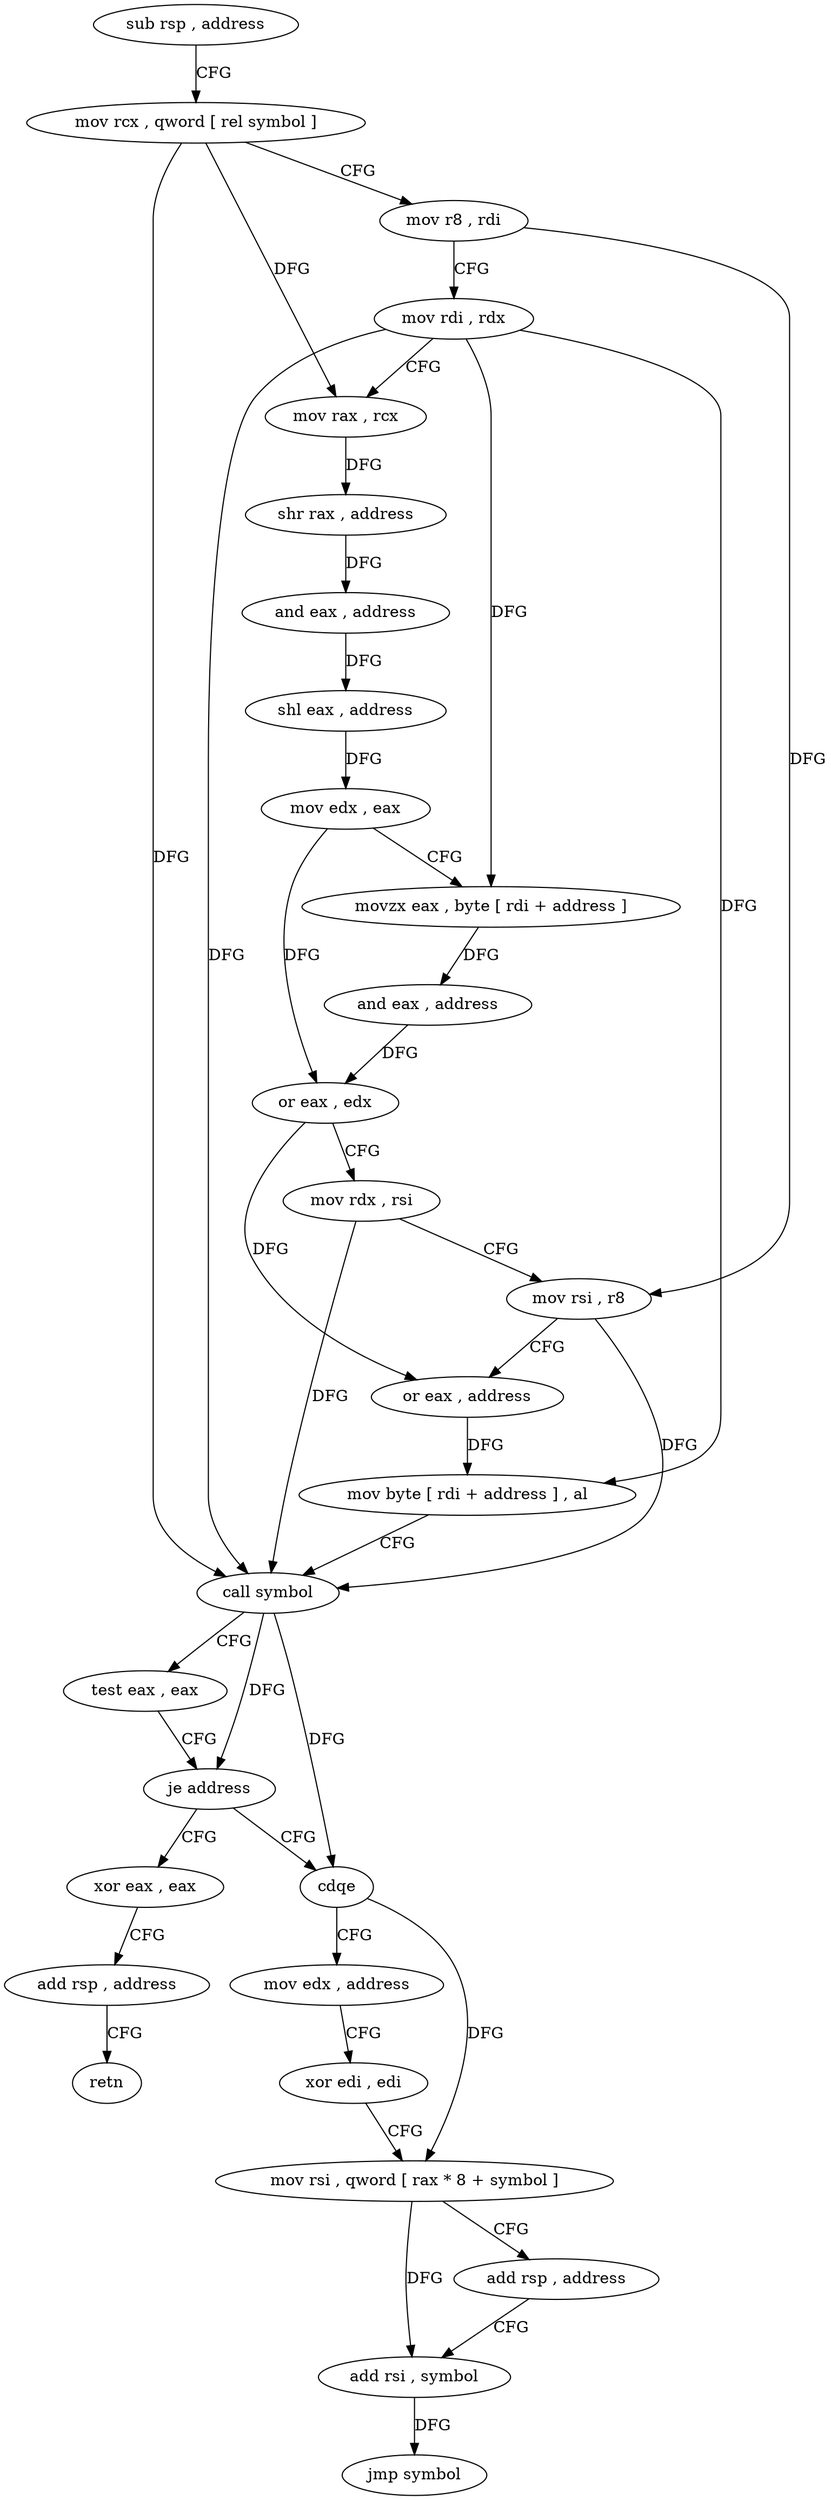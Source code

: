 digraph "func" {
"4376224" [label = "sub rsp , address" ]
"4376228" [label = "mov rcx , qword [ rel symbol ]" ]
"4376235" [label = "mov r8 , rdi" ]
"4376238" [label = "mov rdi , rdx" ]
"4376241" [label = "mov rax , rcx" ]
"4376244" [label = "shr rax , address" ]
"4376248" [label = "and eax , address" ]
"4376251" [label = "shl eax , address" ]
"4376254" [label = "mov edx , eax" ]
"4376256" [label = "movzx eax , byte [ rdi + address ]" ]
"4376260" [label = "and eax , address" ]
"4376263" [label = "or eax , edx" ]
"4376265" [label = "mov rdx , rsi" ]
"4376268" [label = "mov rsi , r8" ]
"4376271" [label = "or eax , address" ]
"4376274" [label = "mov byte [ rdi + address ] , al" ]
"4376277" [label = "call symbol" ]
"4376282" [label = "test eax , eax" ]
"4376284" [label = "je address" ]
"4376320" [label = "xor eax , eax" ]
"4376286" [label = "cdqe" ]
"4376322" [label = "add rsp , address" ]
"4376326" [label = "retn" ]
"4376288" [label = "mov edx , address" ]
"4376293" [label = "xor edi , edi" ]
"4376295" [label = "mov rsi , qword [ rax * 8 + symbol ]" ]
"4376303" [label = "add rsp , address" ]
"4376307" [label = "add rsi , symbol" ]
"4376314" [label = "jmp symbol" ]
"4376224" -> "4376228" [ label = "CFG" ]
"4376228" -> "4376235" [ label = "CFG" ]
"4376228" -> "4376241" [ label = "DFG" ]
"4376228" -> "4376277" [ label = "DFG" ]
"4376235" -> "4376238" [ label = "CFG" ]
"4376235" -> "4376268" [ label = "DFG" ]
"4376238" -> "4376241" [ label = "CFG" ]
"4376238" -> "4376256" [ label = "DFG" ]
"4376238" -> "4376274" [ label = "DFG" ]
"4376238" -> "4376277" [ label = "DFG" ]
"4376241" -> "4376244" [ label = "DFG" ]
"4376244" -> "4376248" [ label = "DFG" ]
"4376248" -> "4376251" [ label = "DFG" ]
"4376251" -> "4376254" [ label = "DFG" ]
"4376254" -> "4376256" [ label = "CFG" ]
"4376254" -> "4376263" [ label = "DFG" ]
"4376256" -> "4376260" [ label = "DFG" ]
"4376260" -> "4376263" [ label = "DFG" ]
"4376263" -> "4376265" [ label = "CFG" ]
"4376263" -> "4376271" [ label = "DFG" ]
"4376265" -> "4376268" [ label = "CFG" ]
"4376265" -> "4376277" [ label = "DFG" ]
"4376268" -> "4376271" [ label = "CFG" ]
"4376268" -> "4376277" [ label = "DFG" ]
"4376271" -> "4376274" [ label = "DFG" ]
"4376274" -> "4376277" [ label = "CFG" ]
"4376277" -> "4376282" [ label = "CFG" ]
"4376277" -> "4376284" [ label = "DFG" ]
"4376277" -> "4376286" [ label = "DFG" ]
"4376282" -> "4376284" [ label = "CFG" ]
"4376284" -> "4376320" [ label = "CFG" ]
"4376284" -> "4376286" [ label = "CFG" ]
"4376320" -> "4376322" [ label = "CFG" ]
"4376286" -> "4376288" [ label = "CFG" ]
"4376286" -> "4376295" [ label = "DFG" ]
"4376322" -> "4376326" [ label = "CFG" ]
"4376288" -> "4376293" [ label = "CFG" ]
"4376293" -> "4376295" [ label = "CFG" ]
"4376295" -> "4376303" [ label = "CFG" ]
"4376295" -> "4376307" [ label = "DFG" ]
"4376303" -> "4376307" [ label = "CFG" ]
"4376307" -> "4376314" [ label = "DFG" ]
}
